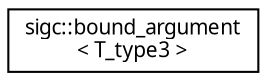 digraph "Graphical Class Hierarchy"
{
  edge [fontname="Sans",fontsize="10",labelfontname="Sans",labelfontsize="10"];
  node [fontname="Sans",fontsize="10",shape=record];
  rankdir="LR";
  Node1 [label="sigc::bound_argument\l\< T_type3 \>",height=0.2,width=0.4,color="black", fillcolor="white", style="filled",URL="$classsigc_1_1bound__argument.html"];
}
